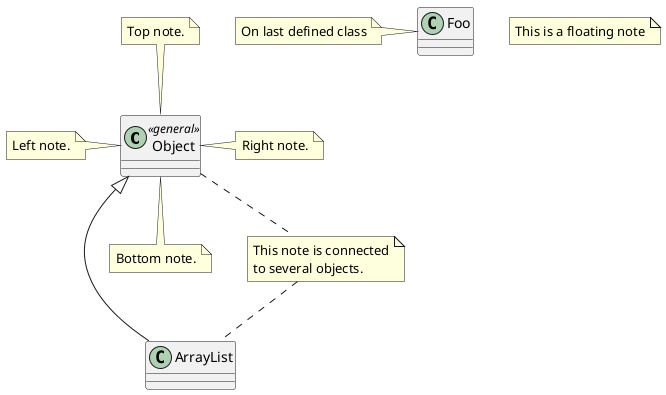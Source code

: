 @startuml
class Object << general >>
Object <|--- ArrayList

note top of Object : Top note.
note right of Object : Right note.
note bottom of Object : Bottom note.
note left of Object : Left note.

note "This is a floating note" as N1
note "This note is connected\nto several objects." as N2
Object .. N2
N2 .. ArrayList

class Foo
note left: On last defined class

@enduml
